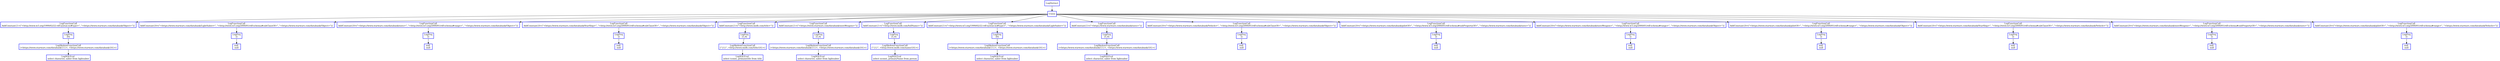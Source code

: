 digraph  g{
node [shape=rectangle, color=black, fontcolor=black, style=bold]
0 [label="LogDistinct" , color = blue] ; 
1 [label="Union", color = blue] ; 
0 -> 1 ; 
2 [label="LogFunctionCall
AddConstant{1=(\"<http://www.w3.org/1999/02/22-rdf-syntax-ns#type>\", \"<https://www.starwars.com/databank/Object>\")}" , color = blue] ; 
1 -> 2 ; 
3 [label="LogProj
[0]" , color = blue] ; 
2 -> 3 ; 
4 [label="LogSkolemFunctionCall
(<https://www.starwars.com/databank/{1}>, <https://www.starwars.com/databank/{0}>)" , color = blue] ; 
3 -> 4 ; 
5 [label="LogSQLEval 
select character, saber from lightsaber", color = blue] ; 
4 -> 5 ; 
7 [label="LogFunctionCall
AddConstant{0=(\"<https://www.starwars.com/databank/LightSaber>\", \"<http://www.w3.org/2000/01/rdf-schema#subClassOf>\", \"<https://www.starwars.com/databank/Object>\")}" , color = blue] ; 
1 -> 7 ; 
8 [label="LogProj
[]" , color = blue] ; 
7 -> 8 ; 
9 [label="null 
null", color = blue] ; 
8 -> 9 ; 
11 [label="LogFunctionCall
AddConstant{0=(\"<https://www.starwars.com/databank/uses>\", \"<http://www.w3.org/2000/01/rdf-schema#range>\", \"<https://www.starwars.com/databank/Object>\")}" , color = blue] ; 
1 -> 11 ; 
12 [label="LogProj
[]" , color = blue] ; 
11 -> 12 ; 
13 [label="null 
null", color = blue] ; 
12 -> 13 ; 
15 [label="LogFunctionCall
AddConstant{0=(\"<https://www.starwars.com/databank/StarShip>\", \"<http://www.w3.org/2000/01/rdf-schema#subClassOf>\", \"<https://www.starwars.com/databank/Object>\")}" , color = blue] ; 
1 -> 15 ; 
16 [label="LogProj
[]" , color = blue] ; 
15 -> 16 ; 
17 [label="null 
null", color = blue] ; 
16 -> 17 ; 
19 [label="LogFunctionCall
AddConstant{1=(\"<http://www.imdb.com/title>\")}" , color = blue] ; 
1 -> 19 ; 
20 [label="LogProj
[1,0]" , color = blue] ; 
19 -> 20 ; 
21 [label="LogSkolemFunctionCall
(\"{1}\", <http://www.imdb.com/title/{0}>)" , color = blue] ; 
20 -> 21 ; 
22 [label="LogSQLEval 
select tconst, primarytitle from title", color = blue] ; 
21 -> 22 ; 
24 [label="LogFunctionCall
AddConstant{1=(\"<https://www.starwars.com/databank/usesWeapon>\")}" , color = blue] ; 
1 -> 24 ; 
25 [label="LogProj
[1,0]" , color = blue] ; 
24 -> 25 ; 
26 [label="LogSkolemFunctionCall
(<https://www.starwars.com/databank/{1}>, <https://www.starwars.com/databank/{0}>)" , color = blue] ; 
25 -> 26 ; 
27 [label="LogSQLEval 
select character, saber from lightsaber", color = blue] ; 
26 -> 27 ; 
29 [label="LogFunctionCall
AddConstant{1=(\"<http://www.imdb.com/fullName>\")}" , color = blue] ; 
1 -> 29 ; 
30 [label="LogProj
[1,0]" , color = blue] ; 
29 -> 30 ; 
31 [label="LogSkolemFunctionCall
(\"{1}\", <http://www.imdb.com/name/{0}>)" , color = blue] ; 
30 -> 31 ; 
32 [label="LogSQLEval 
select nconst, primaryName from person", color = blue] ; 
31 -> 32 ; 
34 [label="LogFunctionCall
AddConstant{1=(\"<http://www.w3.org/1999/02/22-rdf-syntax-ns#type>\", \"<https://www.starwars.com/databank/LightSaber>\")}" , color = blue] ; 
1 -> 34 ; 
35 [label="LogProj
[0]" , color = blue] ; 
34 -> 35 ; 
36 [label="LogSkolemFunctionCall
(<https://www.starwars.com/databank/{1}>, <https://www.starwars.com/databank/{0}>)" , color = blue] ; 
35 -> 36 ; 
37 [label="LogSQLEval 
select character, saber from lightsaber", color = blue] ; 
36 -> 37 ; 
39 [label="LogFunctionCall
AddConstant{1=(\"<https://www.starwars.com/databank/uses>\")}" , color = blue] ; 
1 -> 39 ; 
40 [label="LogProj
[1,0]" , color = blue] ; 
39 -> 40 ; 
41 [label="LogSkolemFunctionCall
(<https://www.starwars.com/databank/{1}>, <https://www.starwars.com/databank/{0}>)" , color = blue] ; 
40 -> 41 ; 
42 [label="LogSQLEval 
select character, saber from lightsaber", color = blue] ; 
41 -> 42 ; 
44 [label="LogFunctionCall
AddConstant{0=(\"<https://www.starwars.com/databank/Vehicle>\", \"<http://www.w3.org/2000/01/rdf-schema#subClassOf>\", \"<https://www.starwars.com/databank/Object>\")}" , color = blue] ; 
1 -> 44 ; 
45 [label="LogProj
[]" , color = blue] ; 
44 -> 45 ; 
46 [label="null 
null", color = blue] ; 
45 -> 46 ; 
48 [label="LogFunctionCall
AddConstant{0=(\"<https://www.starwars.com/databank/pilotOf>\", \"<http://www.w3.org/2000/01/rdf-schema#subPropertyOf>\", \"<https://www.starwars.com/databank/uses>\")}" , color = blue] ; 
1 -> 48 ; 
49 [label="LogProj
[]" , color = blue] ; 
48 -> 49 ; 
50 [label="null 
null", color = blue] ; 
49 -> 50 ; 
52 [label="LogFunctionCall
AddConstant{0=(\"<https://www.starwars.com/databank/usesWeapon>\", \"<http://www.w3.org/2000/01/rdf-schema#range>\", \"<https://www.starwars.com/databank/Object>\")}" , color = blue] ; 
1 -> 52 ; 
53 [label="LogProj
[]" , color = blue] ; 
52 -> 53 ; 
54 [label="null 
null", color = blue] ; 
53 -> 54 ; 
56 [label="LogFunctionCall
AddConstant{0=(\"<https://www.starwars.com/databank/pilotOf>\", \"<http://www.w3.org/2000/01/rdf-schema#range>\", \"<https://www.starwars.com/databank/Object>\")}" , color = blue] ; 
1 -> 56 ; 
57 [label="LogProj
[]" , color = blue] ; 
56 -> 57 ; 
58 [label="null 
null", color = blue] ; 
57 -> 58 ; 
60 [label="LogFunctionCall
AddConstant{0=(\"<https://www.starwars.com/databank/StarShip>\", \"<http://www.w3.org/2000/01/rdf-schema#subClassOf>\", \"<https://www.starwars.com/databank/Vehicle>\")}" , color = blue] ; 
1 -> 60 ; 
61 [label="LogProj
[]" , color = blue] ; 
60 -> 61 ; 
62 [label="null 
null", color = blue] ; 
61 -> 62 ; 
64 [label="LogFunctionCall
AddConstant{0=(\"<https://www.starwars.com/databank/usesWeapon>\", \"<http://www.w3.org/2000/01/rdf-schema#subPropertyOf>\", \"<https://www.starwars.com/databank/uses>\")}" , color = blue] ; 
1 -> 64 ; 
65 [label="LogProj
[]" , color = blue] ; 
64 -> 65 ; 
66 [label="null 
null", color = blue] ; 
65 -> 66 ; 
68 [label="LogFunctionCall
AddConstant{0=(\"<https://www.starwars.com/databank/pilotOf>\", \"<http://www.w3.org/2000/01/rdf-schema#range>\", \"<https://www.starwars.com/databank/Vehicle>\")}" , color = blue] ; 
1 -> 68 ; 
69 [label="LogProj
[]" , color = blue] ; 
68 -> 69 ; 
70 [label="null 
null", color = blue] ; 
69 -> 70 ; 
}


